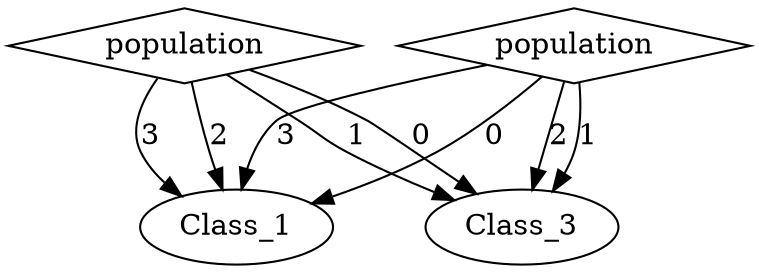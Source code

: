 digraph {
node [label=Class_1,style=""] Class_1
node [label=Class_1,style=""] Class_1
node [label=Class_3,style=""] Class_3
node [label=Class_3,style=""] Class_3
node [label=Class_1,style=""] Class_1
node [label=Class_3,style=""] Class_3
node [label=Class_3,style=""] Class_3
node [label=Class_1,style=""] Class_1
node [label=population,shape="diamond",style=""] 1
node [label=population,shape="diamond",style=""] 0

1 -> Class_1 [label="3"]
1 -> Class_1 [label="2"]
1 -> Class_3 [label="1"]
1 -> Class_3 [label="0"]
0 -> Class_1 [label="3"]
0 -> Class_3 [label="2"]
0 -> Class_3 [label="1"]
0 -> Class_1 [label="0"]
}
